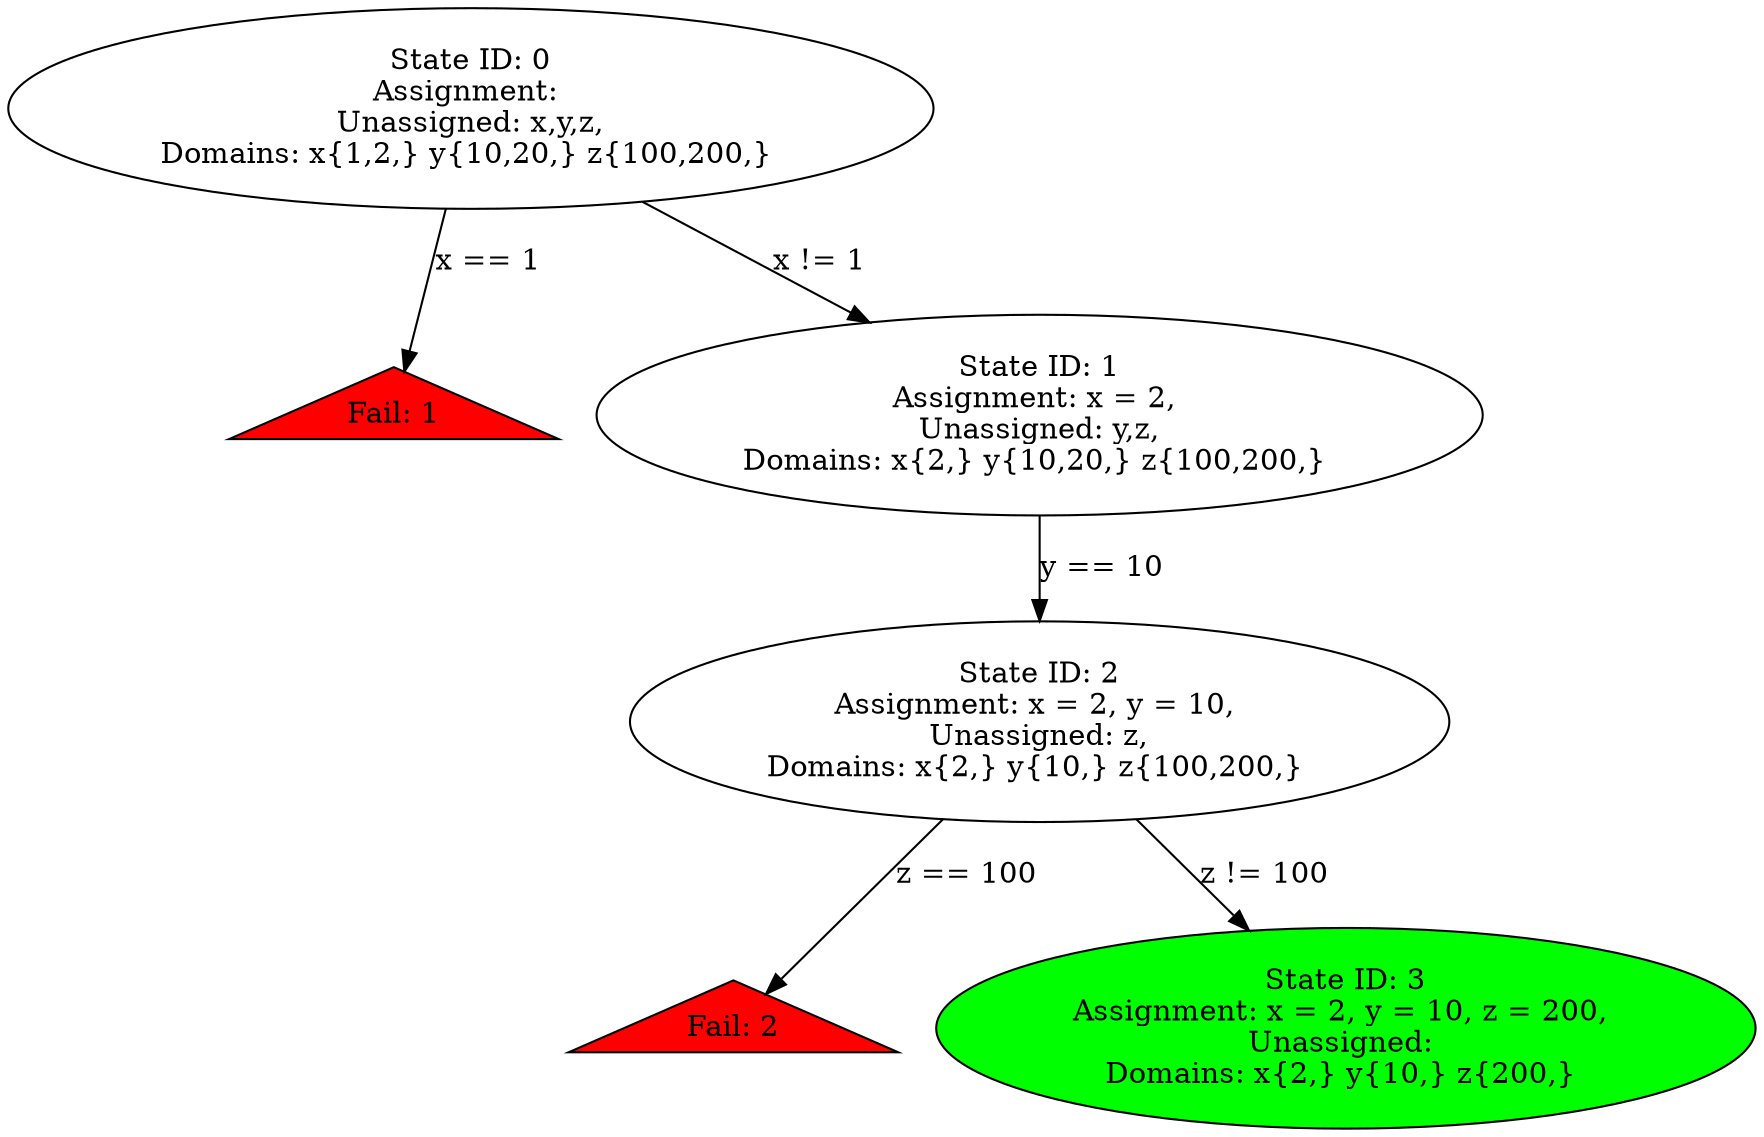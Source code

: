 digraph G {
spline=line;
1 [label="Fail: 1" shape=triangle style=filled fillcolor=red];
"State ID: 0
Assignment: 
Unassigned: x,y,z,
Domains: x{1,2,} y{10,20,} z{100,200,} " -> 1 [label="x == 1"];
"State ID: 0
Assignment: 
Unassigned: x,y,z,
Domains: x{1,2,} y{10,20,} z{100,200,} " -> "State ID: 1
Assignment: x = 2, 
Unassigned: y,z,
Domains: x{2,} y{10,20,} z{100,200,} " [label="x != 1"];
"State ID: 1
Assignment: x = 2, 
Unassigned: y,z,
Domains: x{2,} y{10,20,} z{100,200,} " -> "State ID: 2
Assignment: x = 2, y = 10, 
Unassigned: z,
Domains: x{2,} y{10,} z{100,200,} " [label="y == 10"];
4 [label="Fail: 2" shape=triangle style=filled fillcolor=red];
"State ID: 2
Assignment: x = 2, y = 10, 
Unassigned: z,
Domains: x{2,} y{10,} z{100,200,} " -> 4 [label="z == 100"];
"State ID: 2
Assignment: x = 2, y = 10, 
Unassigned: z,
Domains: x{2,} y{10,} z{100,200,} " -> "State ID: 3
Assignment: x = 2, y = 10, z = 200, 
Unassigned: 
Domains: x{2,} y{10,} z{200,} " [label="z != 100"];
"State ID: 3
Assignment: x = 2, y = 10, z = 200, 
Unassigned: 
Domains: x{2,} y{10,} z{200,} " [style=filled fillcolor=green];
}